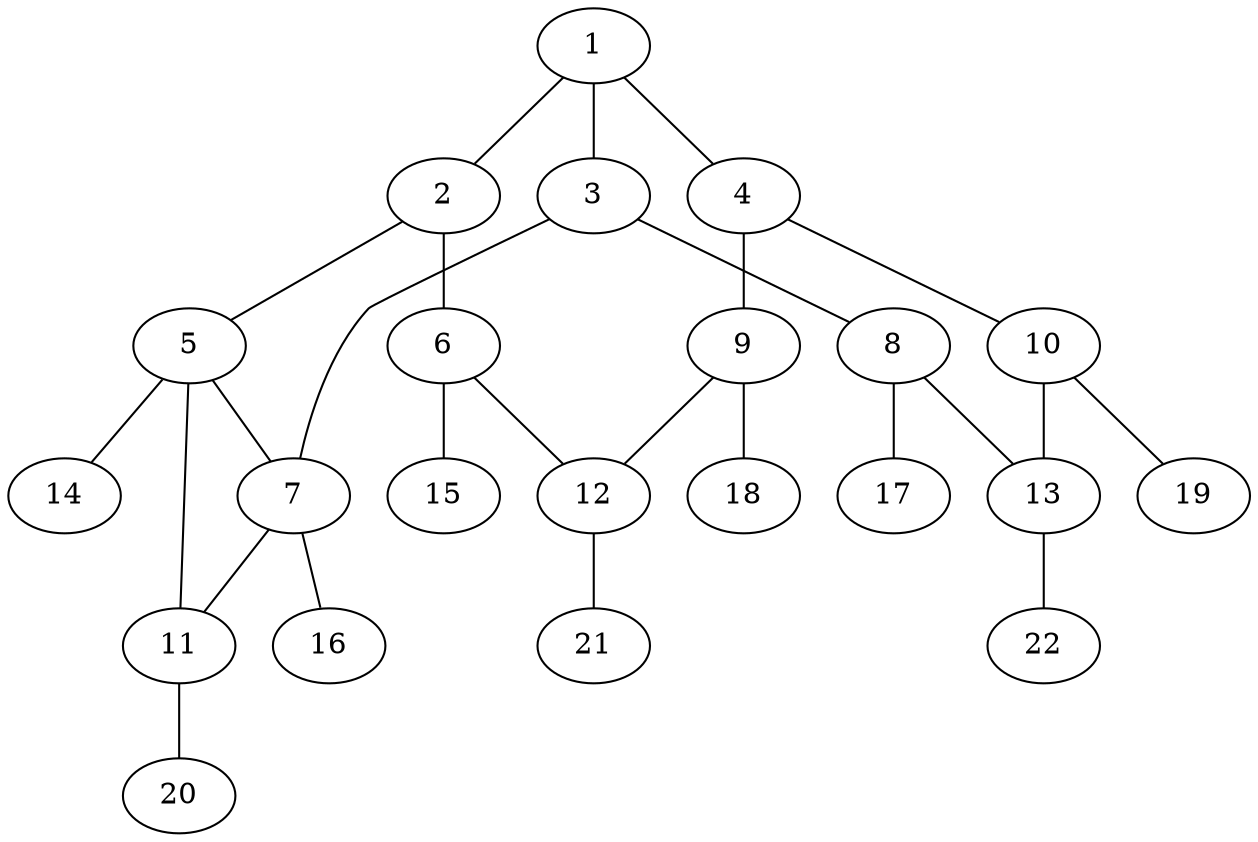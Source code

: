 graph molecule_919 {
	1	 [chem=C];
	2	 [chem=C];
	1 -- 2	 [valence=1];
	3	 [chem=C];
	1 -- 3	 [valence=1];
	4	 [chem=C];
	1 -- 4	 [valence=2];
	5	 [chem=C];
	2 -- 5	 [valence=1];
	6	 [chem=C];
	2 -- 6	 [valence=2];
	7	 [chem=C];
	3 -- 7	 [valence=1];
	8	 [chem=C];
	3 -- 8	 [valence=2];
	9	 [chem=C];
	4 -- 9	 [valence=1];
	10	 [chem=C];
	4 -- 10	 [valence=1];
	5 -- 7	 [valence=1];
	11	 [chem=N];
	5 -- 11	 [valence=1];
	14	 [chem=H];
	5 -- 14	 [valence=1];
	12	 [chem=C];
	6 -- 12	 [valence=1];
	15	 [chem=H];
	6 -- 15	 [valence=1];
	7 -- 11	 [valence=1];
	16	 [chem=H];
	7 -- 16	 [valence=1];
	13	 [chem=C];
	8 -- 13	 [valence=1];
	17	 [chem=H];
	8 -- 17	 [valence=1];
	9 -- 12	 [valence=2];
	18	 [chem=H];
	9 -- 18	 [valence=1];
	10 -- 13	 [valence=2];
	19	 [chem=H];
	10 -- 19	 [valence=1];
	20	 [chem=H];
	11 -- 20	 [valence=1];
	21	 [chem=H];
	12 -- 21	 [valence=1];
	22	 [chem=H];
	13 -- 22	 [valence=1];
}
